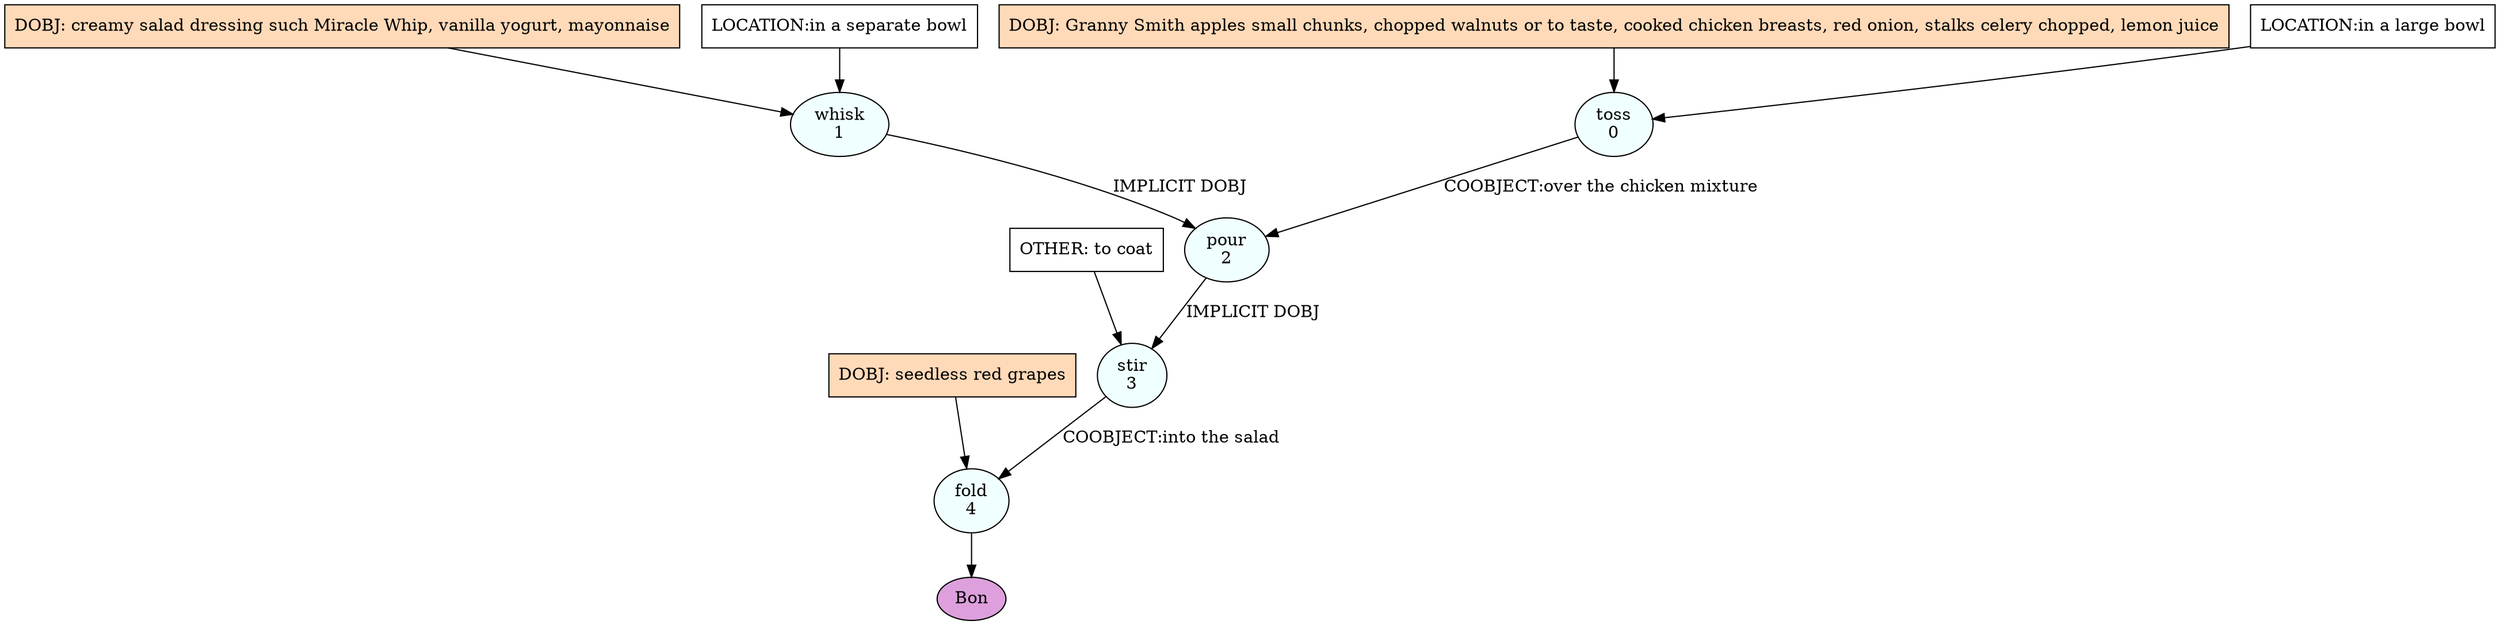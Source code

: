 digraph recipe {
E0[label="toss
0", shape=oval, style=filled, fillcolor=azure]
E1[label="whisk
1", shape=oval, style=filled, fillcolor=azure]
E2[label="pour
2", shape=oval, style=filled, fillcolor=azure]
E3[label="stir
3", shape=oval, style=filled, fillcolor=azure]
E4[label="fold
4", shape=oval, style=filled, fillcolor=azure]
D1[label="DOBJ: creamy salad dressing such Miracle Whip, vanilla yogurt, mayonnaise", shape=box, style=filled, fillcolor=peachpuff]
D1 -> E1
P1_0[label="LOCATION:in a separate bowl", shape=box, style=filled, fillcolor=white]
P1_0 -> E1
D0[label="DOBJ: Granny Smith apples small chunks, chopped walnuts or to taste, cooked chicken breasts, red onion, stalks celery chopped, lemon juice", shape=box, style=filled, fillcolor=peachpuff]
D0 -> E0
P0_0[label="LOCATION:in a large bowl", shape=box, style=filled, fillcolor=white]
P0_0 -> E0
E1 -> E2 [label="IMPLICIT DOBJ"]
E0 -> E2 [label="COOBJECT:over the chicken mixture"]
E2 -> E3 [label="IMPLICIT DOBJ"]
O3_0_0[label="OTHER: to coat", shape=box, style=filled, fillcolor=white]
O3_0_0 -> E3
D4_ing[label="DOBJ: seedless red grapes", shape=box, style=filled, fillcolor=peachpuff]
D4_ing -> E4
E3 -> E4 [label="COOBJECT:into the salad"]
EOR[label="Bon", shape=oval, style=filled, fillcolor=plum]
E4 -> EOR
}
